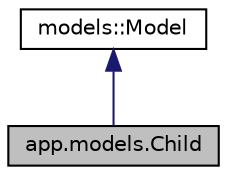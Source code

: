 digraph "app.models.Child"
{
 // LATEX_PDF_SIZE
  edge [fontname="Helvetica",fontsize="10",labelfontname="Helvetica",labelfontsize="10"];
  node [fontname="Helvetica",fontsize="10",shape=record];
  Node1 [label="app.models.Child",height=0.2,width=0.4,color="black", fillcolor="grey75", style="filled", fontcolor="black",tooltip="Represents a child enrolled in the system."];
  Node2 -> Node1 [dir="back",color="midnightblue",fontsize="10",style="solid",fontname="Helvetica"];
  Node2 [label="models::Model",height=0.2,width=0.4,color="black", fillcolor="white", style="filled",tooltip=" "];
}
